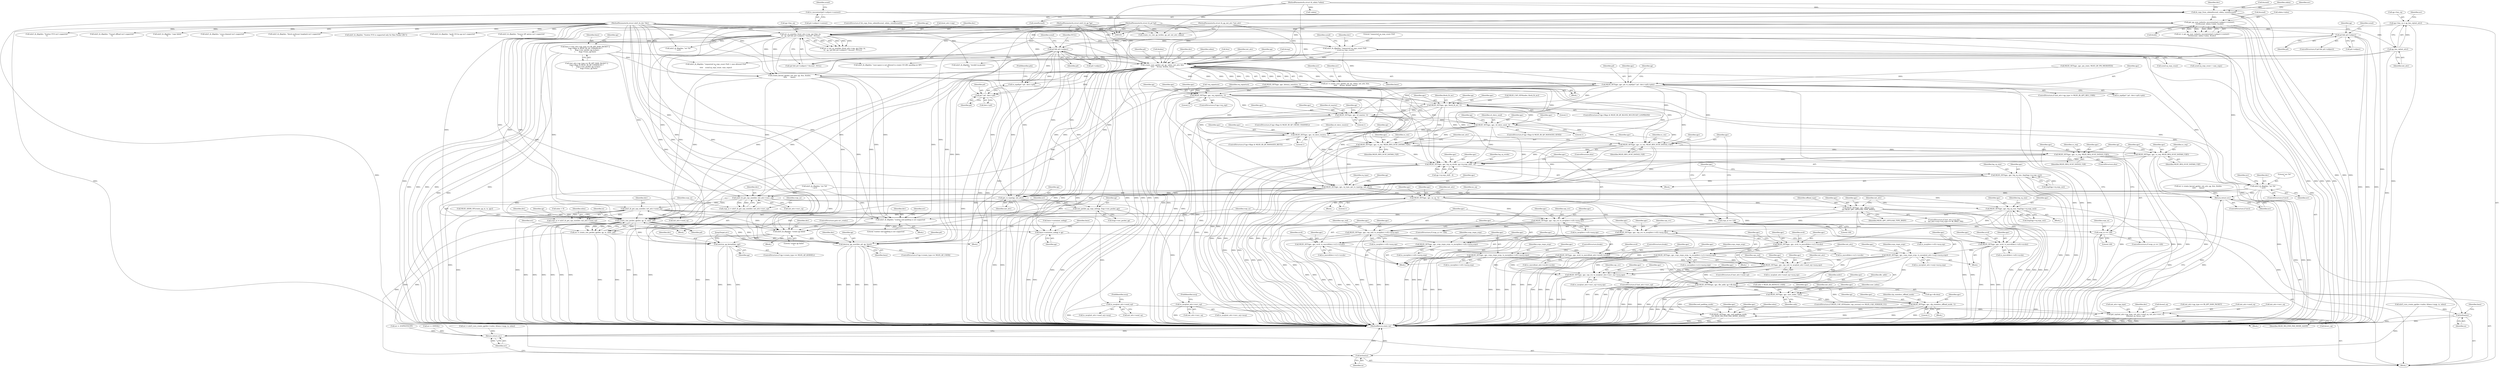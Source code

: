 digraph "0_linux_0625b4ba1a5d4703c7fb01c497bd6c156908af00@API" {
"1000687" [label="(Call,create_user_qp(dev, pd, qp, udata, init_attr, &in,\n\t\t\t\t\t     &resp, &inlen, base))"];
"1000622" [label="(Call,mlx5_ib_dbg(dev, \"requested sq_wqe_count (%d)\n\", ucmd.sq_wqe_count))"];
"1000578" [label="(Call,set_rq_size(dev, &init_attr->cap, qp->has_rq,\n\t\t\t  qp, (pd && pd->uobject) ? &ucmd : NULL))"];
"1000106" [label="(MethodParameterIn,struct mlx5_ib_dev *dev)"];
"1000570" [label="(Call,qp->has_rq = qp_has_rq(init_attr))"];
"1000574" [label="(Call,qp_has_rq(init_attr))"];
"1000108" [label="(MethodParameterIn,struct ib_qp_init_attr *init_attr)"];
"1000110" [label="(MethodParameterIn,struct mlx5_ib_qp *qp)"];
"1000417" [label="(Call,get_qp_user_index(to_mucontext(pd->uobject->context),\n\t\t\t\t\t&ucmd, udata->inlen, &uidx))"];
"1000418" [label="(Call,to_mucontext(pd->uobject->context))"];
"1000402" [label="(Call,ib_copy_from_udata(&ucmd, udata, sizeof(ucmd)))"];
"1000109" [label="(MethodParameterIn,struct ib_udata *udata)"];
"1000589" [label="(Call,pd && pd->uobject)"];
"1000395" [label="(Call,pd && pd->uobject)"];
"1000107" [label="(MethodParameterIn,struct ib_pd *pd)"];
"1000542" [label="(Call,base = (init_attr->qp_type == IB_QPT_RAW_PACKET ||\n\t\tqp->flags & MLX5_IB_QP_UNDERLAY) ?\n\t       &qp->raw_packet_qp.rq.base :\n\t       &qp->trans_qp.base)"];
"1000685" [label="(Call,err = create_user_qp(dev, pd, qp, udata, init_attr, &in,\n\t\t\t\t\t     &resp, &inlen, base))"];
"1000702" [label="(Call,mlx5_ib_dbg(dev, \"err %d\n\", err))"];
"1000727" [label="(Return,return err;)"];
"1000867" [label="(Call,mlx5_ib_get_cqe_size(dev, init_attr->recv_cq))"];
"1000865" [label="(Call,rcqe_sz = mlx5_ib_get_cqe_size(dev, init_attr->recv_cq))"];
"1000880" [label="(Call,rcqe_sz == 128)"];
"1000874" [label="(Call,mlx5_ib_get_cqe_size(dev, init_attr->send_cq))"];
"1000872" [label="(Call,scqe_sz = mlx5_ib_get_cqe_size(dev, init_attr->send_cq))"];
"1000902" [label="(Call,scqe_sz == 128)"];
"1001143" [label="(Call,to_mcq(init_attr->send_cq))"];
"1001336" [label="(Call,get_cqs(init_attr->qp_type, init_attr->send_cq, init_attr->recv_cq,\n\t\t&send_cq, &recv_cq))"];
"1001223" [label="(Call,mlx5_ib_dbg(dev, \"scatter end padding is not supported\n\"))"];
"1001295" [label="(Call,create_raw_packet_qp(dev, qp, in, inlen, pd))"];
"1001293" [label="(Call,err = create_raw_packet_qp(dev, qp, in, inlen, pd))"];
"1001426" [label="(Return,return err;)"];
"1001318" [label="(Call,mlx5_ib_dbg(dev, \"create qp failed\n\"))"];
"1001408" [label="(Call,destroy_qp_user(dev, pd, qp, base))"];
"1001420" [label="(Call,destroy_qp_kernel(dev, qp))"];
"1001322" [label="(Call,kvfree(in))"];
"1001324" [label="(Call,base->container_mibqp = qp)"];
"1001424" [label="(Call,kvfree(in))"];
"1001159" [label="(Call,to_mcq(init_attr->recv_cq))"];
"1000781" [label="(Call,MLX5_SET(qpc, qpc, pd, to_mpd(pd ? pd : devr->p0)->pdn))"];
"1000804" [label="(Call,MLX5_SET(qpc, qpc, wq_signature, 1))"];
"1000815" [label="(Call,MLX5_SET(qpc, qpc, block_lb_mc, 1))"];
"1000826" [label="(Call,MLX5_SET(qpc, qpc, cd_master, 1))"];
"1000837" [label="(Call,MLX5_SET(qpc, qpc, cd_slave_send, 1))"];
"1000848" [label="(Call,MLX5_SET(qpc, qpc, cd_slave_receive, 1))"];
"1000883" [label="(Call,MLX5_SET(qpc, qpc, cs_res, MLX5_RES_SCAT_DATA64_CQE))"];
"1000905" [label="(Call,MLX5_SET(qpc, qpc, cs_req, MLX5_REQ_SCAT_DATA64_CQE))"];
"1000923" [label="(Call,MLX5_SET(qpc, qpc, log_rq_stride, qp->rq.wqe_shift - 4))"];
"1000934" [label="(Call,MLX5_SET(qpc, qpc, log_rq_size, ilog2(qp->rq.wqe_cnt)))"];
"1000944" [label="(Call,MLX5_SET(qpc, qpc, rq_type, get_rx_type(qp, init_attr)))"];
"1000958" [label="(Call,MLX5_SET(qpc, qpc, log_sq_size, ilog2(qp->sq.wqe_cnt)))"];
"1000998" [label="(Call,MLX5_SET(qpc, qpc, cqn_rcv, to_mcq(devr->c0)->mcq.cqn))"];
"1001010" [label="(Call,MLX5_SET(qpc, qpc, cqn_snd, to_mcq(devr->c0)->mcq.cqn))"];
"1001022" [label="(Call,MLX5_SET(qpc, qpc, srqn_rmpn_xrqn, to_msrq(devr->s0)->msrq.srqn))"];
"1001034" [label="(Call,MLX5_SET(qpc, qpc, xrcd, to_mxrcd(init_attr->xrcd)->xrcdn))"];
"1001137" [label="(Call,MLX5_SET(qpc, qpc, cqn_snd, to_mcq(init_attr->send_cq)->mcq.cqn))"];
"1001153" [label="(Call,MLX5_SET(qpc, qpc, cqn_rcv, to_mcq(init_attr->recv_cq)->mcq.cqn))"];
"1001165" [label="(Call,MLX5_SET64(qpc, qpc, dbr_addr, qp->db.dma))"];
"1001180" [label="(Call,MLX5_SET(qpc, qpc, user_index, uidx))"];
"1001198" [label="(Call,MLX5_SET(qpc, qpc, ulp_stateless_offload_mode, 1))"];
"1001239" [label="(Call,MLX5_SET(qpc, qpc, end_padding_mode,\n\t\t\t\t MLX5_WQ_END_PAD_MODE_ALIGN))"];
"1001046" [label="(Call,MLX5_SET(qpc, qpc, cqn_rcv, to_mcq(devr->c0)->mcq.cqn))"];
"1001058" [label="(Call,MLX5_SET(qpc, qpc, xrcd, to_mxrcd(devr->x1)->xrcdn))"];
"1001068" [label="(Call,MLX5_SET(qpc, qpc, srqn_rmpn_xrqn, to_msrq(devr->s0)->msrq.srqn))"];
"1001087" [label="(Call,MLX5_SET(qpc, qpc, xrcd, to_mxrcd(devr->x0)->xrcdn))"];
"1001097" [label="(Call,MLX5_SET(qpc, qpc, srqn_rmpn_xrqn, to_msrq(init_attr->srq)->msrq.srqn))"];
"1001111" [label="(Call,MLX5_SET(qpc, qpc, xrcd, to_mxrcd(devr->x1)->xrcdn))"];
"1001121" [label="(Call,MLX5_SET(qpc, qpc, srqn_rmpn_xrqn, to_msrq(devr->s1)->msrq.srqn))"];
"1000970" [label="(Call,MLX5_SET(qpc, qpc, no_sq, 1))"];
"1000987" [label="(Call,MLX5_SET(qpc, qpc, offload_type,\n\t\t\t\t MLX5_QPC_OFFLOAD_TYPE_RNDV))"];
"1000911" [label="(Call,MLX5_SET(qpc, qpc, cs_req, MLX5_REQ_SCAT_DATA32_CQE))"];
"1000889" [label="(Call,MLX5_SET(qpc, qpc, cs_res, MLX5_RES_SCAT_DATA32_CQE))"];
"1000786" [label="(Call,to_mpd(pd ? pd : devr->p0))"];
"1000787" [label="(Call,pd ? pd : devr->p0)"];
"1000948" [label="(Call,get_rx_type(qp, init_attr))"];
"1001287" [label="(Call,raw_packet_qp_copy_info(qp, &qp->raw_packet_qp))"];
"1000994" [label="(Identifier,init_attr)"];
"1000107" [label="(MethodParameterIn,struct ib_pd *pd)"];
"1001059" [label="(Identifier,qpc)"];
"1001198" [label="(Call,MLX5_SET(qpc, qpc, ulp_stateless_offload_mode, 1))"];
"1000688" [label="(Identifier,dev)"];
"1000815" [label="(Call,MLX5_SET(qpc, qpc, block_lb_mc, 1))"];
"1000839" [label="(Identifier,qpc)"];
"1000703" [label="(Identifier,dev)"];
"1001112" [label="(Identifier,qpc)"];
"1000866" [label="(Identifier,rcqe_sz)"];
"1000954" [label="(Identifier,qp)"];
"1000135" [label="(Call,uidx = MLX5_IB_DEFAULT_UIDX)"];
"1001037" [label="(Identifier,xrcd)"];
"1000425" [label="(Identifier,ucmd)"];
"1000691" [label="(Identifier,udata)"];
"1001137" [label="(Call,MLX5_SET(qpc, qpc, cqn_snd, to_mcq(init_attr->send_cq)->mcq.cqn))"];
"1001086" [label="(Block,)"];
"1001428" [label="(MethodReturn,static int)"];
"1001165" [label="(Call,MLX5_SET64(qpc, qpc, dbr_addr, qp->db.dma))"];
"1000686" [label="(Identifier,err)"];
"1000938" [label="(Call,ilog2(qp->rq.wqe_cnt))"];
"1001328" [label="(Identifier,qp)"];
"1000704" [label="(Literal,\"err %d\n\")"];
"1000819" [label="(Literal,1)"];
"1001420" [label="(Call,destroy_qp_kernel(dev, qp))"];
"1000887" [label="(Identifier,MLX5_RES_SCAT_DATA64_CQE)"];
"1001014" [label="(Call,to_mcq(devr->c0)->mcq.cqn)"];
"1000584" [label="(Call,qp->has_rq)"];
"1001303" [label="(Call,err = mlx5_core_create_qp(dev->mdev, &base->mqp, in, inlen))"];
"1000891" [label="(Identifier,qpc)"];
"1000880" [label="(Call,rcqe_sz == 128)"];
"1001123" [label="(Identifier,qpc)"];
"1001089" [label="(Identifier,qpc)"];
"1001174" [label="(ControlStructure,if (MLX5_CAP_GEN(mdev, cqe_version) == MLX5_CQE_VERSION_V1))"];
"1001099" [label="(Identifier,qpc)"];
"1000885" [label="(Identifier,qpc)"];
"1001316" [label="(Identifier,err)"];
"1001038" [label="(Call,to_mxrcd(init_attr->xrcd)->xrcdn)"];
"1000808" [label="(Literal,1)"];
"1000890" [label="(Identifier,qpc)"];
"1000784" [label="(Identifier,pd)"];
"1001023" [label="(Identifier,qpc)"];
"1001034" [label="(Call,MLX5_SET(qpc, qpc, xrcd, to_mxrcd(init_attr->xrcd)->xrcdn))"];
"1000876" [label="(Call,init_attr->send_cq)"];
"1000595" [label="(Identifier,ucmd)"];
"1000842" [label="(ControlStructure,if (qp->flags & MLX5_IB_QP_MANAGED_RECV))"];
"1001409" [label="(Identifier,dev)"];
"1000950" [label="(Identifier,init_attr)"];
"1001068" [label="(Call,MLX5_SET(qpc, qpc, srqn_rmpn_xrqn, to_msrq(devr->s0)->msrq.srqn))"];
"1001222" [label="(Block,)"];
"1000782" [label="(Identifier,qpc)"];
"1001012" [label="(Identifier,qpc)"];
"1000971" [label="(Identifier,qpc)"];
"1001200" [label="(Identifier,qpc)"];
"1001035" [label="(Identifier,qpc)"];
"1000869" [label="(Call,init_attr->recv_cq)"];
"1001050" [label="(Call,to_mcq(devr->c0)->mcq.cqn)"];
"1001243" [label="(Identifier,MLX5_WQ_END_PAD_MODE_ALIGN)"];
"1000960" [label="(Identifier,qpc)"];
"1000725" [label="(ControlStructure,if (err))"];
"1001305" [label="(Call,mlx5_core_create_qp(dev->mdev, &base->mqp, in, inlen))"];
"1000576" [label="(Call,err = set_rq_size(dev, &init_attr->cap, qp->has_rq,\n\t\t\t  qp, (pd && pd->uobject) ? &ucmd : NULL))"];
"1001322" [label="(Call,kvfree(in))"];
"1000886" [label="(Identifier,cs_res)"];
"1000868" [label="(Identifier,dev)"];
"1001025" [label="(Identifier,srqn_rmpn_xrqn)"];
"1001169" [label="(Call,qp->db.dma)"];
"1000701" [label="(Identifier,err)"];
"1001317" [label="(Block,)"];
"1001296" [label="(Identifier,dev)"];
"1001253" [label="(Identifier,inlen)"];
"1000946" [label="(Identifier,qpc)"];
"1000693" [label="(Call,&in)"];
"1000570" [label="(Call,qp->has_rq = qp_has_rq(init_attr))"];
"1000812" [label="(Identifier,qp)"];
"1001288" [label="(Identifier,qp)"];
"1000806" [label="(Identifier,qpc)"];
"1000914" [label="(Identifier,cs_req)"];
"1000402" [label="(Call,ib_copy_from_udata(&ucmd, udata, sizeof(ucmd)))"];
"1000897" [label="(Identifier,init_attr)"];
"1001143" [label="(Call,to_mcq(init_attr->send_cq))"];
"1000935" [label="(Identifier,qpc)"];
"1001090" [label="(Identifier,xrcd)"];
"1000805" [label="(Identifier,qpc)"];
"1001133" [label="(ControlStructure,if (init_attr->send_cq))"];
"1000944" [label="(Call,MLX5_SET(qpc, qpc, rq_type, get_rx_type(qp, init_attr)))"];
"1001205" [label="(Identifier,qp)"];
"1000816" [label="(Identifier,qpc)"];
"1001024" [label="(Identifier,qpc)"];
"1001044" [label="(ControlStructure,break;)"];
"1000948" [label="(Call,get_rx_type(qp, init_attr))"];
"1000827" [label="(Identifier,qpc)"];
"1000975" [label="(ControlStructure,if (init_attr->srq &&\n\t\t    init_attr->srq->srq_type == IB_SRQT_TM))"];
"1000700" [label="(ControlStructure,if (err))"];
"1000590" [label="(Identifier,pd)"];
"1001425" [label="(Identifier,in)"];
"1001421" [label="(Identifier,dev)"];
"1001141" [label="(Call,to_mcq(init_attr->send_cq)->mcq.cqn)"];
"1000109" [label="(MethodParameterIn,struct ib_udata *udata)"];
"1001340" [label="(Call,init_attr->send_cq)"];
"1001238" [label="(Block,)"];
"1000338" [label="(Call,mlx5_ib_dbg(dev, \"Scatter FCS isn't supported\n\"))"];
"1000571" [label="(Call,qp->has_rq)"];
"1000182" [label="(Call,!udata)"];
"1000692" [label="(Identifier,init_attr)"];
"1001320" [label="(Literal,\"create qp failed\n\")"];
"1000662" [label="(Call,mlx5_ib_dbg(dev, \"requested sq_wqe_count (%d) > max allowed (%d)\n\",\n\t\t\t\t\t    ucmd.sq_wqe_count, max_wqes))"];
"1001072" [label="(Call,to_msrq(devr->s0)->msrq.srqn)"];
"1001297" [label="(Identifier,qp)"];
"1001294" [label="(Identifier,err)"];
"1000206" [label="(Call,MLX5_CAP_GEN(mdev, block_lb_mc))"];
"1001182" [label="(Identifier,qpc)"];
"1000775" [label="(ControlStructure,if (init_attr->qp_type != MLX5_IB_QPT_REG_UMR))"];
"1000396" [label="(Identifier,pd)"];
"1000789" [label="(Identifier,pd)"];
"1000596" [label="(Identifier,NULL)"];
"1000903" [label="(Identifier,scqe_sz)"];
"1001110" [label="(Block,)"];
"1000841" [label="(Literal,1)"];
"1000800" [label="(ControlStructure,if (qp->wq_sig))"];
"1000907" [label="(Identifier,qpc)"];
"1001157" [label="(Call,to_mcq(init_attr->recv_cq)->mcq.cqn)"];
"1000987" [label="(Call,MLX5_SET(qpc, qpc, offload_type,\n\t\t\t\t MLX5_QPC_OFFLOAD_TYPE_RNDV))"];
"1001047" [label="(Identifier,qpc)"];
"1000820" [label="(ControlStructure,if (qp->flags & MLX5_IB_QP_CROSS_CHANNEL))"];
"1000867" [label="(Call,mlx5_ib_get_cqe_size(dev, init_attr->recv_cq))"];
"1000879" [label="(ControlStructure,if (rcqe_sz == 128))"];
"1001088" [label="(Identifier,qpc)"];
"1000934" [label="(Call,MLX5_SET(qpc, qpc, log_rq_size, ilog2(qp->rq.wqe_cnt)))"];
"1001071" [label="(Identifier,srqn_rmpn_xrqn)"];
"1000925" [label="(Identifier,qpc)"];
"1000394" [label="(ControlStructure,if (pd && pd->uobject))"];
"1000873" [label="(Identifier,scqe_sz)"];
"1001202" [label="(Literal,1)"];
"1001048" [label="(Identifier,qpc)"];
"1000622" [label="(Call,mlx5_ib_dbg(dev, \"requested sq_wqe_count (%d)\n\", ucmd.sq_wqe_count))"];
"1000978" [label="(Identifier,init_attr)"];
"1001142" [label="(Call,to_mcq(init_attr->send_cq)->mcq)"];
"1000397" [label="(Call,pd->uobject)"];
"1000417" [label="(Call,get_qp_user_index(to_mucontext(pd->uobject->context),\n\t\t\t\t\t&ucmd, udata->inlen, &uidx))"];
"1000945" [label="(Identifier,qpc)"];
"1000892" [label="(Identifier,cs_res)"];
"1001113" [label="(Identifier,qpc)"];
"1000829" [label="(Identifier,cd_master)"];
"1001226" [label="(Call,err = -EOPNOTSUPP)"];
"1000937" [label="(Identifier,log_rq_size)"];
"1001325" [label="(Call,base->container_mibqp)"];
"1001348" [label="(Call,&recv_cq)"];
"1000475" [label="(Call,mlx5_ib_dbg(dev, \"Tunnel offload isn't supported\n\"))"];
"1001058" [label="(Call,MLX5_SET(qpc, qpc, xrcd, to_mxrcd(devr->x1)->xrcdn))"];
"1001336" [label="(Call,get_cqs(init_attr->qp_type, init_attr->send_cq, init_attr->recv_cq,\n\t\t&send_cq, &recv_cq))"];
"1001412" [label="(Identifier,base)"];
"1001426" [label="(Return,return err;)"];
"1001097" [label="(Call,MLX5_SET(qpc, qpc, srqn_rmpn_xrqn, to_msrq(init_attr->srq)->msrq.srqn))"];
"1000802" [label="(Identifier,qp)"];
"1000625" [label="(Call,ucmd.sq_wqe_count)"];
"1001319" [label="(Identifier,dev)"];
"1001177" [label="(Identifier,mdev)"];
"1000401" [label="(ControlStructure,if (ib_copy_from_udata(&ucmd, udata, sizeof(ucmd))))"];
"1001326" [label="(Identifier,base)"];
"1000958" [label="(Call,MLX5_SET(qpc, qpc, log_sq_size, ilog2(qp->sq.wqe_cnt)))"];
"1000405" [label="(Identifier,udata)"];
"1000537" [label="(Identifier,qp)"];
"1000856" [label="(Identifier,qp)"];
"1000988" [label="(Identifier,qpc)"];
"1000788" [label="(Identifier,pd)"];
"1000415" [label="(Call,err = get_qp_user_index(to_mucontext(pd->uobject->context),\n\t\t\t\t\t&ucmd, udata->inlen, &uidx))"];
"1001159" [label="(Call,to_mcq(init_attr->recv_cq))"];
"1000540" [label="(Call,!wq_signature)"];
"1000862" [label="(Block,)"];
"1001273" [label="(Block,)"];
"1000108" [label="(MethodParameterIn,struct ib_qp_init_attr *init_attr)"];
"1001167" [label="(Identifier,qpc)"];
"1000845" [label="(Identifier,qp)"];
"1001242" [label="(Identifier,end_padding_mode)"];
"1000574" [label="(Call,qp_has_rq(init_attr))"];
"1000790" [label="(Call,devr->p0)"];
"1001424" [label="(Call,kvfree(in))"];
"1001061" [label="(Identifier,xrcd)"];
"1000882" [label="(Literal,128)"];
"1001000" [label="(Identifier,qpc)"];
"1001149" [label="(ControlStructure,if (init_attr->recv_cq))"];
"1001111" [label="(Call,MLX5_SET(qpc, qpc, xrcd, to_mxrcd(devr->x1)->xrcdn))"];
"1001295" [label="(Call,create_raw_packet_qp(dev, qp, in, inlen, pd))"];
"1001324" [label="(Call,base->container_mibqp = qp)"];
"1000687" [label="(Call,create_user_qp(dev, pd, qp, udata, init_attr, &in,\n\t\t\t\t\t     &resp, &inlen, base))"];
"1000587" [label="(Identifier,qp)"];
"1000543" [label="(Identifier,base)"];
"1000962" [label="(Call,ilog2(qp->sq.wqe_cnt))"];
"1000705" [label="(Identifier,err)"];
"1000881" [label="(Identifier,rcqe_sz)"];
"1000544" [label="(Call,(init_attr->qp_type == IB_QPT_RAW_PACKET ||\n\t\tqp->flags & MLX5_IB_QP_UNDERLAY) ?\n\t       &qp->raw_packet_qp.rq.base :\n\t       &qp->trans_qp.base)"];
"1000679" [label="(Call,mlx5_ib_dbg(dev, \"user-space is not allowed to create UD QPs spoofing as QP1\n\"))"];
"1000961" [label="(Identifier,log_sq_size)"];
"1001140" [label="(Identifier,cqn_snd)"];
"1000699" [label="(Identifier,base)"];
"1000189" [label="(Call,create_rss_raw_qp_tir(dev, qp, pd, init_attr, udata))"];
"1000915" [label="(Identifier,MLX5_REQ_SCAT_DATA32_CQE)"];
"1001100" [label="(Identifier,srqn_rmpn_xrqn)"];
"1000429" [label="(Call,&uidx)"];
"1001026" [label="(Call,to_msrq(devr->s0)->msrq.srqn)"];
"1000404" [label="(Identifier,ucmd)"];
"1000761" [label="(Call,MLX5_ADDR_OF(create_qp_in, in, qpc))"];
"1000850" [label="(Identifier,qpc)"];
"1000969" [label="(Block,)"];
"1000542" [label="(Call,base = (init_attr->qp_type == IB_QPT_RAW_PACKET ||\n\t\tqp->flags & MLX5_IB_QP_UNDERLAY) ?\n\t       &qp->raw_packet_qp.rq.base :\n\t       &qp->trans_qp.base)"];
"1000902" [label="(Call,scqe_sz == 128)"];
"1001010" [label="(Call,MLX5_SET(qpc, qpc, cqn_snd, to_mcq(devr->c0)->mcq.cqn))"];
"1000419" [label="(Call,pd->uobject->context)"];
"1000416" [label="(Identifier,err)"];
"1001199" [label="(Identifier,qpc)"];
"1001223" [label="(Call,mlx5_ib_dbg(dev, \"scatter end padding is not supported\n\"))"];
"1000840" [label="(Identifier,cd_slave_send)"];
"1000913" [label="(Identifier,qpc)"];
"1000395" [label="(Call,pd && pd->uobject)"];
"1001184" [label="(Identifier,uidx)"];
"1000588" [label="(Call,(pd && pd->uobject) ? &ucmd : NULL)"];
"1000893" [label="(Identifier,MLX5_RES_SCAT_DATA32_CQE)"];
"1000957" [label="(Block,)"];
"1000883" [label="(Call,MLX5_SET(qpc, qpc, cs_res, MLX5_RES_SCAT_DATA64_CQE))"];
"1000577" [label="(Identifier,err)"];
"1001022" [label="(Call,MLX5_SET(qpc, qpc, srqn_rmpn_xrqn, to_msrq(devr->s0)->msrq.srqn))"];
"1001098" [label="(Identifier,qpc)"];
"1000831" [label="(ControlStructure,if (qp->flags & MLX5_IB_QP_MANAGED_SEND))"];
"1000996" [label="(Block,)"];
"1001144" [label="(Call,init_attr->send_cq)"];
"1000852" [label="(Literal,1)"];
"1000409" [label="(Call,mlx5_ib_dbg(dev, \"copy failed\n\"))"];
"1001070" [label="(Identifier,qpc)"];
"1001224" [label="(Identifier,dev)"];
"1000591" [label="(Call,pd->uobject)"];
"1000424" [label="(Call,&ucmd)"];
"1001423" [label="(JumpTarget,err:)"];
"1000770" [label="(Call,MLX5_SET(qpc, qpc, pm_state, MLX5_QP_PM_MIGRATED))"];
"1001062" [label="(Call,to_mxrcd(devr->x1)->xrcdn)"];
"1000690" [label="(Identifier,qp)"];
"1000418" [label="(Call,to_mucontext(pd->uobject->context))"];
"1000727" [label="(Return,return err;)"];
"1001197" [label="(Block,)"];
"1000783" [label="(Identifier,qpc)"];
"1001125" [label="(Call,to_msrq(devr->s1)->msrq.srqn)"];
"1001087" [label="(Call,MLX5_SET(qpc, qpc, xrcd, to_mxrcd(devr->x0)->xrcdn))"];
"1000240" [label="(Call,mlx5_ib_dbg(dev, \"cross-channel isn't supported\n\"))"];
"1000998" [label="(Call,MLX5_SET(qpc, qpc, cqn_rcv, to_mcq(devr->c0)->mcq.cqn))"];
"1000695" [label="(Call,&resp)"];
"1001343" [label="(Call,init_attr->recv_cq)"];
"1000905" [label="(Call,MLX5_SET(qpc, qpc, cs_req, MLX5_REQ_SCAT_DATA64_CQE))"];
"1000922" [label="(Block,)"];
"1000927" [label="(Call,qp->rq.wqe_shift - 4)"];
"1001114" [label="(Identifier,xrcd)"];
"1000834" [label="(Identifier,qp)"];
"1000406" [label="(Call,sizeof(ucmd))"];
"1001256" [label="(Call,err = -EINVAL)"];
"1000874" [label="(Call,mlx5_ib_get_cqe_size(dev, init_attr->send_cq))"];
"1000828" [label="(Identifier,qpc)"];
"1000110" [label="(MethodParameterIn,struct mlx5_ib_qp *qp)"];
"1000106" [label="(MethodParameterIn,struct mlx5_ib_dev *dev)"];
"1001323" [label="(Identifier,in)"];
"1001101" [label="(Call,to_msrq(init_attr->srq)->msrq.srqn)"];
"1000787" [label="(Call,pd ? pd : devr->p0)"];
"1000578" [label="(Call,set_rq_size(dev, &init_attr->cap, qp->has_rq,\n\t\t\t  qp, (pd && pd->uobject) ? &ucmd : NULL))"];
"1001337" [label="(Call,init_attr->qp_type)"];
"1000793" [label="(FieldIdentifier,pdn)"];
"1000795" [label="(Call,MLX5_SET(qpc, qpc, latency_sensitive, 1))"];
"1000888" [label="(ControlStructure,else)"];
"1000210" [label="(Call,mlx5_ib_dbg(dev, \"block multicast loopback isn't supported\n\"))"];
"1000973" [label="(Identifier,no_sq)"];
"1000904" [label="(Literal,128)"];
"1001289" [label="(Call,&qp->raw_packet_qp)"];
"1001300" [label="(Identifier,pd)"];
"1000936" [label="(Identifier,qpc)"];
"1000817" [label="(Identifier,qpc)"];
"1000317" [label="(Call,mlx5_ib_dbg(dev, \"Scatter FCS is supported only for Raw Packet QPs\"))"];
"1000924" [label="(Identifier,qpc)"];
"1000972" [label="(Identifier,qpc)"];
"1001160" [label="(Call,init_attr->recv_cq)"];
"1000785" [label="(Call,to_mpd(pd ? pd : devr->p0)->pdn)"];
"1000826" [label="(Call,MLX5_SET(qpc, qpc, cd_master, 1))"];
"1001138" [label="(Identifier,qpc)"];
"1001411" [label="(Identifier,qp)"];
"1001139" [label="(Identifier,qpc)"];
"1000970" [label="(Call,MLX5_SET(qpc, qpc, no_sq, 1))"];
"1000991" [label="(Identifier,MLX5_QPC_OFFLOAD_TYPE_RNDV)"];
"1000111" [label="(Block,)"];
"1000781" [label="(Call,MLX5_SET(qpc, qpc, pd, to_mpd(pd ? pd : devr->p0)->pdn))"];
"1001124" [label="(Identifier,srqn_rmpn_xrqn)"];
"1000849" [label="(Identifier,qpc)"];
"1001180" [label="(Call,MLX5_SET(qpc, qpc, user_index, uidx))"];
"1000807" [label="(Identifier,wq_signature)"];
"1000708" [label="(Call,err = create_kernel_qp(dev, init_attr, qp, &in, &inlen,\n\t\t\t\t\t       base))"];
"1000632" [label="(Identifier,ucmd)"];
"1001332" [label="(Identifier,base)"];
"1001189" [label="(Identifier,init_attr)"];
"1001091" [label="(Call,to_mxrcd(devr->x0)->xrcdn)"];
"1001225" [label="(Literal,\"scatter end padding is not supported\n\")"];
"1001181" [label="(Identifier,qpc)"];
"1000689" [label="(Identifier,pd)"];
"1001011" [label="(Identifier,qpc)"];
"1000297" [label="(Call,mlx5_ib_dbg(dev, \"ipoib UD lso qp isn't supported\n\"))"];
"1001252" [label="(Call,inlen < 0)"];
"1001156" [label="(Identifier,cqn_rcv)"];
"1001115" [label="(Call,to_mxrcd(devr->x1)->xrcdn)"];
"1000613" [label="(Block,)"];
"1000926" [label="(Identifier,log_rq_stride)"];
"1001122" [label="(Identifier,qpc)"];
"1000728" [label="(Identifier,err)"];
"1000990" [label="(Identifier,offload_type)"];
"1000912" [label="(Identifier,qpc)"];
"1000959" [label="(Identifier,qpc)"];
"1001410" [label="(Identifier,pd)"];
"1000515" [label="(Call,mlx5_ib_dbg(dev, \"Source QP option isn't supported\n\"))"];
"1001155" [label="(Identifier,qpc)"];
"1000906" [label="(Identifier,qpc)"];
"1001408" [label="(Call,destroy_qp_user(dev, pd, qp, base))"];
"1000830" [label="(Literal,1)"];
"1000947" [label="(Identifier,rq_type)"];
"1000901" [label="(ControlStructure,if (scqe_sz == 128))"];
"1001151" [label="(Identifier,init_attr)"];
"1001154" [label="(Identifier,qpc)"];
"1000623" [label="(Identifier,dev)"];
"1000572" [label="(Identifier,qp)"];
"1001001" [label="(Identifier,cqn_rcv)"];
"1001239" [label="(Call,MLX5_SET(qpc, qpc, end_padding_mode,\n\t\t\t\t MLX5_WQ_END_PAD_MODE_ALIGN))"];
"1001002" [label="(Call,to_mcq(devr->c0)->mcq.cqn)"];
"1000989" [label="(Identifier,qpc)"];
"1000872" [label="(Call,scqe_sz = mlx5_ib_get_cqe_size(dev, init_attr->send_cq))"];
"1001299" [label="(Identifier,inlen)"];
"1000809" [label="(ControlStructure,if (qp->flags & MLX5_IB_QP_BLOCK_MULTICAST_LOOPBACK))"];
"1001201" [label="(Identifier,ulp_stateless_offload_mode)"];
"1000726" [label="(Identifier,err)"];
"1001036" [label="(Identifier,qpc)"];
"1000580" [label="(Call,&init_attr->cap)"];
"1001402" [label="(ControlStructure,if (qp->create_type == MLX5_QP_USER))"];
"1001321" [label="(ControlStructure,goto err_create;)"];
"1000575" [label="(Identifier,init_attr)"];
"1000685" [label="(Call,err = create_user_qp(dev, pd, qp, udata, init_attr, &in,\n\t\t\t\t\t     &resp, &inlen, base))"];
"1001153" [label="(Call,MLX5_SET(qpc, qpc, cqn_rcv, to_mcq(init_attr->recv_cq)->mcq.cqn))"];
"1000875" [label="(Identifier,dev)"];
"1000410" [label="(Identifier,dev)"];
"1000884" [label="(Identifier,qpc)"];
"1001298" [label="(Identifier,in)"];
"1000919" [label="(Identifier,qp)"];
"1001049" [label="(Identifier,cqn_rcv)"];
"1000848" [label="(Call,MLX5_SET(qpc, qpc, cd_slave_receive, 1))"];
"1001168" [label="(Identifier,dbr_addr)"];
"1001422" [label="(Identifier,qp)"];
"1001080" [label="(ControlStructure,break;)"];
"1001227" [label="(Identifier,err)"];
"1001163" [label="(FieldIdentifier,mcq)"];
"1000949" [label="(Identifier,qp)"];
"1001353" [label="(Identifier,dev)"];
"1001166" [label="(Identifier,qpc)"];
"1001060" [label="(Identifier,qpc)"];
"1001158" [label="(Call,to_mcq(init_attr->recv_cq)->mcq)"];
"1000579" [label="(Identifier,dev)"];
"1001414" [label="(ControlStructure,if (qp->create_type == MLX5_QP_KERNEL))"];
"1000804" [label="(Call,MLX5_SET(qpc, qpc, wq_signature, 1))"];
"1000710" [label="(Call,create_kernel_qp(dev, init_attr, qp, &in, &inlen,\n\t\t\t\t\t       base))"];
"1000702" [label="(Call,mlx5_ib_dbg(dev, \"err %d\n\", err))"];
"1001046" [label="(Call,MLX5_SET(qpc, qpc, cqn_rcv, to_mcq(devr->c0)->mcq.cqn))"];
"1001183" [label="(Identifier,user_index)"];
"1001069" [label="(Identifier,qpc)"];
"1000838" [label="(Identifier,qpc)"];
"1000697" [label="(Call,&inlen)"];
"1000818" [label="(Identifier,block_lb_mc)"];
"1000923" [label="(Call,MLX5_SET(qpc, qpc, log_rq_stride, qp->rq.wqe_shift - 4))"];
"1001135" [label="(Identifier,init_attr)"];
"1000649" [label="(Call,mlx5_ib_dbg(dev, \"invalid rq params\n\"))"];
"1000600" [label="(Call,mlx5_ib_dbg(dev, \"err %d\n\", err))"];
"1001147" [label="(FieldIdentifier,mcq)"];
"1001293" [label="(Call,err = create_raw_packet_qp(dev, qp, in, inlen, pd))"];
"1000656" [label="(Call,ucmd.sq_wqe_count > max_wqes)"];
"1000589" [label="(Call,pd && pd->uobject)"];
"1000999" [label="(Identifier,qpc)"];
"1000403" [label="(Call,&ucmd)"];
"1001346" [label="(Call,&send_cq)"];
"1000889" [label="(Call,MLX5_SET(qpc, qpc, cs_res, MLX5_RES_SCAT_DATA32_CQE))"];
"1001241" [label="(Identifier,qpc)"];
"1000837" [label="(Call,MLX5_SET(qpc, qpc, cd_slave_send, 1))"];
"1001263" [label="(Call,init_attr->qp_type == IB_QPT_RAW_PACKET)"];
"1000865" [label="(Call,rcqe_sz = mlx5_ib_get_cqe_size(dev, init_attr->recv_cq))"];
"1000851" [label="(Identifier,cd_slave_receive)"];
"1000910" [label="(ControlStructure,else)"];
"1000786" [label="(Call,to_mpd(pd ? pd : devr->p0))"];
"1000974" [label="(Literal,1)"];
"1001287" [label="(Call,raw_packet_qp_copy_info(qp, &qp->raw_packet_qp))"];
"1001427" [label="(Identifier,err)"];
"1000624" [label="(Literal,\"requested sq_wqe_count (%d)\n\")"];
"1001121" [label="(Call,MLX5_SET(qpc, qpc, srqn_rmpn_xrqn, to_msrq(devr->s1)->msrq.srqn))"];
"1000823" [label="(Identifier,qp)"];
"1000908" [label="(Identifier,cs_req)"];
"1000426" [label="(Call,udata->inlen)"];
"1000911" [label="(Call,MLX5_SET(qpc, qpc, cs_req, MLX5_REQ_SCAT_DATA32_CQE))"];
"1001318" [label="(Call,mlx5_ib_dbg(dev, \"create qp failed\n\"))"];
"1000721" [label="(Call,mlx5_ib_dbg(dev, \"err %d\n\", err))"];
"1001013" [label="(Identifier,cqn_snd)"];
"1000909" [label="(Identifier,MLX5_REQ_SCAT_DATA64_CQE)"];
"1001240" [label="(Identifier,qpc)"];
"1000687" -> "1000685"  [label="AST: "];
"1000687" -> "1000699"  [label="CFG: "];
"1000688" -> "1000687"  [label="AST: "];
"1000689" -> "1000687"  [label="AST: "];
"1000690" -> "1000687"  [label="AST: "];
"1000691" -> "1000687"  [label="AST: "];
"1000692" -> "1000687"  [label="AST: "];
"1000693" -> "1000687"  [label="AST: "];
"1000695" -> "1000687"  [label="AST: "];
"1000697" -> "1000687"  [label="AST: "];
"1000699" -> "1000687"  [label="AST: "];
"1000685" -> "1000687"  [label="CFG: "];
"1000687" -> "1001428"  [label="DDG: "];
"1000687" -> "1001428"  [label="DDG: "];
"1000687" -> "1001428"  [label="DDG: "];
"1000687" -> "1001428"  [label="DDG: "];
"1000687" -> "1001428"  [label="DDG: "];
"1000687" -> "1001428"  [label="DDG: "];
"1000687" -> "1001428"  [label="DDG: "];
"1000687" -> "1001428"  [label="DDG: "];
"1000687" -> "1001428"  [label="DDG: "];
"1000687" -> "1000685"  [label="DDG: "];
"1000687" -> "1000685"  [label="DDG: "];
"1000687" -> "1000685"  [label="DDG: "];
"1000687" -> "1000685"  [label="DDG: "];
"1000687" -> "1000685"  [label="DDG: "];
"1000687" -> "1000685"  [label="DDG: "];
"1000687" -> "1000685"  [label="DDG: "];
"1000687" -> "1000685"  [label="DDG: "];
"1000687" -> "1000685"  [label="DDG: "];
"1000622" -> "1000687"  [label="DDG: "];
"1000106" -> "1000687"  [label="DDG: "];
"1000589" -> "1000687"  [label="DDG: "];
"1000107" -> "1000687"  [label="DDG: "];
"1000578" -> "1000687"  [label="DDG: "];
"1000110" -> "1000687"  [label="DDG: "];
"1000402" -> "1000687"  [label="DDG: "];
"1000109" -> "1000687"  [label="DDG: "];
"1000574" -> "1000687"  [label="DDG: "];
"1000108" -> "1000687"  [label="DDG: "];
"1000542" -> "1000687"  [label="DDG: "];
"1000687" -> "1000702"  [label="DDG: "];
"1000687" -> "1000781"  [label="DDG: "];
"1000687" -> "1000786"  [label="DDG: "];
"1000687" -> "1000787"  [label="DDG: "];
"1000687" -> "1000867"  [label="DDG: "];
"1000687" -> "1000948"  [label="DDG: "];
"1000687" -> "1000948"  [label="DDG: "];
"1000687" -> "1001223"  [label="DDG: "];
"1000687" -> "1001295"  [label="DDG: "];
"1000687" -> "1001295"  [label="DDG: "];
"1000687" -> "1001318"  [label="DDG: "];
"1000687" -> "1001408"  [label="DDG: "];
"1000687" -> "1001408"  [label="DDG: "];
"1000622" -> "1000613"  [label="AST: "];
"1000622" -> "1000625"  [label="CFG: "];
"1000623" -> "1000622"  [label="AST: "];
"1000624" -> "1000622"  [label="AST: "];
"1000625" -> "1000622"  [label="AST: "];
"1000632" -> "1000622"  [label="CFG: "];
"1000622" -> "1001428"  [label="DDG: "];
"1000622" -> "1001428"  [label="DDG: "];
"1000578" -> "1000622"  [label="DDG: "];
"1000106" -> "1000622"  [label="DDG: "];
"1000622" -> "1000649"  [label="DDG: "];
"1000622" -> "1000656"  [label="DDG: "];
"1000622" -> "1000662"  [label="DDG: "];
"1000622" -> "1000679"  [label="DDG: "];
"1000578" -> "1000576"  [label="AST: "];
"1000578" -> "1000588"  [label="CFG: "];
"1000579" -> "1000578"  [label="AST: "];
"1000580" -> "1000578"  [label="AST: "];
"1000584" -> "1000578"  [label="AST: "];
"1000587" -> "1000578"  [label="AST: "];
"1000588" -> "1000578"  [label="AST: "];
"1000576" -> "1000578"  [label="CFG: "];
"1000578" -> "1001428"  [label="DDG: "];
"1000578" -> "1001428"  [label="DDG: "];
"1000578" -> "1001428"  [label="DDG: "];
"1000578" -> "1001428"  [label="DDG: "];
"1000578" -> "1001428"  [label="DDG: "];
"1000578" -> "1000576"  [label="DDG: "];
"1000578" -> "1000576"  [label="DDG: "];
"1000578" -> "1000576"  [label="DDG: "];
"1000578" -> "1000576"  [label="DDG: "];
"1000578" -> "1000576"  [label="DDG: "];
"1000106" -> "1000578"  [label="DDG: "];
"1000570" -> "1000578"  [label="DDG: "];
"1000110" -> "1000578"  [label="DDG: "];
"1000417" -> "1000578"  [label="DDG: "];
"1000578" -> "1000600"  [label="DDG: "];
"1000578" -> "1000710"  [label="DDG: "];
"1000578" -> "1000710"  [label="DDG: "];
"1000578" -> "1000867"  [label="DDG: "];
"1000578" -> "1000948"  [label="DDG: "];
"1000578" -> "1001223"  [label="DDG: "];
"1000578" -> "1001295"  [label="DDG: "];
"1000578" -> "1001318"  [label="DDG: "];
"1000106" -> "1000105"  [label="AST: "];
"1000106" -> "1001428"  [label="DDG: "];
"1000106" -> "1000189"  [label="DDG: "];
"1000106" -> "1000210"  [label="DDG: "];
"1000106" -> "1000240"  [label="DDG: "];
"1000106" -> "1000297"  [label="DDG: "];
"1000106" -> "1000317"  [label="DDG: "];
"1000106" -> "1000338"  [label="DDG: "];
"1000106" -> "1000409"  [label="DDG: "];
"1000106" -> "1000475"  [label="DDG: "];
"1000106" -> "1000515"  [label="DDG: "];
"1000106" -> "1000600"  [label="DDG: "];
"1000106" -> "1000649"  [label="DDG: "];
"1000106" -> "1000662"  [label="DDG: "];
"1000106" -> "1000679"  [label="DDG: "];
"1000106" -> "1000702"  [label="DDG: "];
"1000106" -> "1000710"  [label="DDG: "];
"1000106" -> "1000721"  [label="DDG: "];
"1000106" -> "1000867"  [label="DDG: "];
"1000106" -> "1000874"  [label="DDG: "];
"1000106" -> "1001223"  [label="DDG: "];
"1000106" -> "1001295"  [label="DDG: "];
"1000106" -> "1001318"  [label="DDG: "];
"1000106" -> "1001408"  [label="DDG: "];
"1000106" -> "1001420"  [label="DDG: "];
"1000570" -> "1000111"  [label="AST: "];
"1000570" -> "1000574"  [label="CFG: "];
"1000571" -> "1000570"  [label="AST: "];
"1000574" -> "1000570"  [label="AST: "];
"1000577" -> "1000570"  [label="CFG: "];
"1000570" -> "1001428"  [label="DDG: "];
"1000574" -> "1000570"  [label="DDG: "];
"1000574" -> "1000575"  [label="CFG: "];
"1000575" -> "1000574"  [label="AST: "];
"1000574" -> "1001428"  [label="DDG: "];
"1000108" -> "1000574"  [label="DDG: "];
"1000574" -> "1000710"  [label="DDG: "];
"1000574" -> "1000948"  [label="DDG: "];
"1000108" -> "1000105"  [label="AST: "];
"1000108" -> "1001428"  [label="DDG: "];
"1000108" -> "1000189"  [label="DDG: "];
"1000108" -> "1000710"  [label="DDG: "];
"1000108" -> "1000948"  [label="DDG: "];
"1000110" -> "1000105"  [label="AST: "];
"1000110" -> "1001428"  [label="DDG: "];
"1000110" -> "1000189"  [label="DDG: "];
"1000110" -> "1000710"  [label="DDG: "];
"1000110" -> "1000948"  [label="DDG: "];
"1000110" -> "1001287"  [label="DDG: "];
"1000110" -> "1001295"  [label="DDG: "];
"1000110" -> "1001324"  [label="DDG: "];
"1000110" -> "1001408"  [label="DDG: "];
"1000110" -> "1001420"  [label="DDG: "];
"1000417" -> "1000415"  [label="AST: "];
"1000417" -> "1000429"  [label="CFG: "];
"1000418" -> "1000417"  [label="AST: "];
"1000424" -> "1000417"  [label="AST: "];
"1000426" -> "1000417"  [label="AST: "];
"1000429" -> "1000417"  [label="AST: "];
"1000415" -> "1000417"  [label="CFG: "];
"1000417" -> "1001428"  [label="DDG: "];
"1000417" -> "1001428"  [label="DDG: "];
"1000417" -> "1001428"  [label="DDG: "];
"1000417" -> "1001428"  [label="DDG: "];
"1000417" -> "1000415"  [label="DDG: "];
"1000417" -> "1000415"  [label="DDG: "];
"1000417" -> "1000415"  [label="DDG: "];
"1000417" -> "1000415"  [label="DDG: "];
"1000418" -> "1000417"  [label="DDG: "];
"1000402" -> "1000417"  [label="DDG: "];
"1000417" -> "1000588"  [label="DDG: "];
"1000418" -> "1000419"  [label="CFG: "];
"1000419" -> "1000418"  [label="AST: "];
"1000425" -> "1000418"  [label="CFG: "];
"1000418" -> "1001428"  [label="DDG: "];
"1000402" -> "1000401"  [label="AST: "];
"1000402" -> "1000406"  [label="CFG: "];
"1000403" -> "1000402"  [label="AST: "];
"1000405" -> "1000402"  [label="AST: "];
"1000406" -> "1000402"  [label="AST: "];
"1000410" -> "1000402"  [label="CFG: "];
"1000416" -> "1000402"  [label="CFG: "];
"1000402" -> "1001428"  [label="DDG: "];
"1000402" -> "1001428"  [label="DDG: "];
"1000402" -> "1001428"  [label="DDG: "];
"1000109" -> "1000402"  [label="DDG: "];
"1000109" -> "1000105"  [label="AST: "];
"1000109" -> "1001428"  [label="DDG: "];
"1000109" -> "1000182"  [label="DDG: "];
"1000109" -> "1000189"  [label="DDG: "];
"1000589" -> "1000588"  [label="AST: "];
"1000589" -> "1000590"  [label="CFG: "];
"1000589" -> "1000591"  [label="CFG: "];
"1000590" -> "1000589"  [label="AST: "];
"1000591" -> "1000589"  [label="AST: "];
"1000595" -> "1000589"  [label="CFG: "];
"1000596" -> "1000589"  [label="CFG: "];
"1000589" -> "1001428"  [label="DDG: "];
"1000589" -> "1001428"  [label="DDG: "];
"1000395" -> "1000589"  [label="DDG: "];
"1000395" -> "1000589"  [label="DDG: "];
"1000107" -> "1000589"  [label="DDG: "];
"1000589" -> "1000781"  [label="DDG: "];
"1000589" -> "1000786"  [label="DDG: "];
"1000589" -> "1000787"  [label="DDG: "];
"1000589" -> "1001295"  [label="DDG: "];
"1000589" -> "1001408"  [label="DDG: "];
"1000395" -> "1000394"  [label="AST: "];
"1000395" -> "1000396"  [label="CFG: "];
"1000395" -> "1000397"  [label="CFG: "];
"1000396" -> "1000395"  [label="AST: "];
"1000397" -> "1000395"  [label="AST: "];
"1000404" -> "1000395"  [label="CFG: "];
"1000537" -> "1000395"  [label="CFG: "];
"1000395" -> "1001428"  [label="DDG: "];
"1000395" -> "1001428"  [label="DDG: "];
"1000395" -> "1001428"  [label="DDG: "];
"1000107" -> "1000395"  [label="DDG: "];
"1000107" -> "1000105"  [label="AST: "];
"1000107" -> "1001428"  [label="DDG: "];
"1000107" -> "1000189"  [label="DDG: "];
"1000107" -> "1000781"  [label="DDG: "];
"1000107" -> "1000786"  [label="DDG: "];
"1000107" -> "1000787"  [label="DDG: "];
"1000107" -> "1001295"  [label="DDG: "];
"1000107" -> "1001408"  [label="DDG: "];
"1000542" -> "1000111"  [label="AST: "];
"1000542" -> "1000544"  [label="CFG: "];
"1000543" -> "1000542"  [label="AST: "];
"1000544" -> "1000542"  [label="AST: "];
"1000572" -> "1000542"  [label="CFG: "];
"1000542" -> "1001428"  [label="DDG: "];
"1000542" -> "1001428"  [label="DDG: "];
"1000542" -> "1000710"  [label="DDG: "];
"1000542" -> "1001408"  [label="DDG: "];
"1000685" -> "1000613"  [label="AST: "];
"1000686" -> "1000685"  [label="AST: "];
"1000701" -> "1000685"  [label="CFG: "];
"1000685" -> "1001428"  [label="DDG: "];
"1000685" -> "1001428"  [label="DDG: "];
"1000685" -> "1000702"  [label="DDG: "];
"1000685" -> "1000727"  [label="DDG: "];
"1000702" -> "1000700"  [label="AST: "];
"1000702" -> "1000705"  [label="CFG: "];
"1000703" -> "1000702"  [label="AST: "];
"1000704" -> "1000702"  [label="AST: "];
"1000705" -> "1000702"  [label="AST: "];
"1000726" -> "1000702"  [label="CFG: "];
"1000702" -> "1001428"  [label="DDG: "];
"1000702" -> "1001428"  [label="DDG: "];
"1000702" -> "1001428"  [label="DDG: "];
"1000702" -> "1000727"  [label="DDG: "];
"1000702" -> "1000867"  [label="DDG: "];
"1000702" -> "1001223"  [label="DDG: "];
"1000702" -> "1001295"  [label="DDG: "];
"1000702" -> "1001318"  [label="DDG: "];
"1000727" -> "1000725"  [label="AST: "];
"1000727" -> "1000728"  [label="CFG: "];
"1000728" -> "1000727"  [label="AST: "];
"1001428" -> "1000727"  [label="CFG: "];
"1000727" -> "1001428"  [label="DDG: "];
"1000728" -> "1000727"  [label="DDG: "];
"1000708" -> "1000727"  [label="DDG: "];
"1000721" -> "1000727"  [label="DDG: "];
"1000867" -> "1000865"  [label="AST: "];
"1000867" -> "1000869"  [label="CFG: "];
"1000868" -> "1000867"  [label="AST: "];
"1000869" -> "1000867"  [label="AST: "];
"1000865" -> "1000867"  [label="CFG: "];
"1000867" -> "1001428"  [label="DDG: "];
"1000867" -> "1000865"  [label="DDG: "];
"1000867" -> "1000865"  [label="DDG: "];
"1000710" -> "1000867"  [label="DDG: "];
"1000721" -> "1000867"  [label="DDG: "];
"1000867" -> "1000874"  [label="DDG: "];
"1000867" -> "1001159"  [label="DDG: "];
"1000867" -> "1001336"  [label="DDG: "];
"1000865" -> "1000862"  [label="AST: "];
"1000866" -> "1000865"  [label="AST: "];
"1000873" -> "1000865"  [label="CFG: "];
"1000865" -> "1001428"  [label="DDG: "];
"1000865" -> "1000880"  [label="DDG: "];
"1000880" -> "1000879"  [label="AST: "];
"1000880" -> "1000882"  [label="CFG: "];
"1000881" -> "1000880"  [label="AST: "];
"1000882" -> "1000880"  [label="AST: "];
"1000884" -> "1000880"  [label="CFG: "];
"1000890" -> "1000880"  [label="CFG: "];
"1000880" -> "1001428"  [label="DDG: "];
"1000880" -> "1001428"  [label="DDG: "];
"1000874" -> "1000872"  [label="AST: "];
"1000874" -> "1000876"  [label="CFG: "];
"1000875" -> "1000874"  [label="AST: "];
"1000876" -> "1000874"  [label="AST: "];
"1000872" -> "1000874"  [label="CFG: "];
"1000874" -> "1001428"  [label="DDG: "];
"1000874" -> "1001428"  [label="DDG: "];
"1000874" -> "1000872"  [label="DDG: "];
"1000874" -> "1000872"  [label="DDG: "];
"1000874" -> "1001143"  [label="DDG: "];
"1000874" -> "1001223"  [label="DDG: "];
"1000874" -> "1001295"  [label="DDG: "];
"1000874" -> "1001318"  [label="DDG: "];
"1000874" -> "1001336"  [label="DDG: "];
"1000872" -> "1000862"  [label="AST: "];
"1000873" -> "1000872"  [label="AST: "];
"1000881" -> "1000872"  [label="CFG: "];
"1000872" -> "1001428"  [label="DDG: "];
"1000872" -> "1001428"  [label="DDG: "];
"1000872" -> "1000902"  [label="DDG: "];
"1000902" -> "1000901"  [label="AST: "];
"1000902" -> "1000904"  [label="CFG: "];
"1000903" -> "1000902"  [label="AST: "];
"1000904" -> "1000902"  [label="AST: "];
"1000906" -> "1000902"  [label="CFG: "];
"1000912" -> "1000902"  [label="CFG: "];
"1000902" -> "1001428"  [label="DDG: "];
"1000902" -> "1001428"  [label="DDG: "];
"1001143" -> "1001142"  [label="AST: "];
"1001143" -> "1001144"  [label="CFG: "];
"1001144" -> "1001143"  [label="AST: "];
"1001147" -> "1001143"  [label="CFG: "];
"1001143" -> "1001428"  [label="DDG: "];
"1001143" -> "1001336"  [label="DDG: "];
"1001336" -> "1000111"  [label="AST: "];
"1001336" -> "1001348"  [label="CFG: "];
"1001337" -> "1001336"  [label="AST: "];
"1001340" -> "1001336"  [label="AST: "];
"1001343" -> "1001336"  [label="AST: "];
"1001346" -> "1001336"  [label="AST: "];
"1001348" -> "1001336"  [label="AST: "];
"1001353" -> "1001336"  [label="CFG: "];
"1001336" -> "1001428"  [label="DDG: "];
"1001336" -> "1001428"  [label="DDG: "];
"1001336" -> "1001428"  [label="DDG: "];
"1001336" -> "1001428"  [label="DDG: "];
"1001336" -> "1001428"  [label="DDG: "];
"1001336" -> "1001428"  [label="DDG: "];
"1001263" -> "1001336"  [label="DDG: "];
"1001159" -> "1001336"  [label="DDG: "];
"1001223" -> "1001222"  [label="AST: "];
"1001223" -> "1001225"  [label="CFG: "];
"1001224" -> "1001223"  [label="AST: "];
"1001225" -> "1001223"  [label="AST: "];
"1001227" -> "1001223"  [label="CFG: "];
"1001223" -> "1001428"  [label="DDG: "];
"1001223" -> "1001428"  [label="DDG: "];
"1000710" -> "1001223"  [label="DDG: "];
"1000721" -> "1001223"  [label="DDG: "];
"1001295" -> "1001293"  [label="AST: "];
"1001295" -> "1001300"  [label="CFG: "];
"1001296" -> "1001295"  [label="AST: "];
"1001297" -> "1001295"  [label="AST: "];
"1001298" -> "1001295"  [label="AST: "];
"1001299" -> "1001295"  [label="AST: "];
"1001300" -> "1001295"  [label="AST: "];
"1001293" -> "1001295"  [label="CFG: "];
"1001295" -> "1001428"  [label="DDG: "];
"1001295" -> "1001428"  [label="DDG: "];
"1001295" -> "1001428"  [label="DDG: "];
"1001295" -> "1001428"  [label="DDG: "];
"1001295" -> "1001293"  [label="DDG: "];
"1001295" -> "1001293"  [label="DDG: "];
"1001295" -> "1001293"  [label="DDG: "];
"1001295" -> "1001293"  [label="DDG: "];
"1001295" -> "1001293"  [label="DDG: "];
"1000710" -> "1001295"  [label="DDG: "];
"1000721" -> "1001295"  [label="DDG: "];
"1001287" -> "1001295"  [label="DDG: "];
"1000761" -> "1001295"  [label="DDG: "];
"1001252" -> "1001295"  [label="DDG: "];
"1000781" -> "1001295"  [label="DDG: "];
"1001295" -> "1001318"  [label="DDG: "];
"1001295" -> "1001322"  [label="DDG: "];
"1001295" -> "1001324"  [label="DDG: "];
"1001295" -> "1001408"  [label="DDG: "];
"1001295" -> "1001408"  [label="DDG: "];
"1001295" -> "1001420"  [label="DDG: "];
"1001295" -> "1001424"  [label="DDG: "];
"1001293" -> "1001273"  [label="AST: "];
"1001294" -> "1001293"  [label="AST: "];
"1001316" -> "1001293"  [label="CFG: "];
"1001293" -> "1001428"  [label="DDG: "];
"1001293" -> "1001428"  [label="DDG: "];
"1001293" -> "1001426"  [label="DDG: "];
"1001426" -> "1000111"  [label="AST: "];
"1001426" -> "1001427"  [label="CFG: "];
"1001427" -> "1001426"  [label="AST: "];
"1001428" -> "1001426"  [label="CFG: "];
"1001426" -> "1001428"  [label="DDG: "];
"1001427" -> "1001426"  [label="DDG: "];
"1001256" -> "1001426"  [label="DDG: "];
"1001303" -> "1001426"  [label="DDG: "];
"1001226" -> "1001426"  [label="DDG: "];
"1001318" -> "1001317"  [label="AST: "];
"1001318" -> "1001320"  [label="CFG: "];
"1001319" -> "1001318"  [label="AST: "];
"1001320" -> "1001318"  [label="AST: "];
"1001321" -> "1001318"  [label="CFG: "];
"1001318" -> "1001428"  [label="DDG: "];
"1001318" -> "1001428"  [label="DDG: "];
"1000710" -> "1001318"  [label="DDG: "];
"1000721" -> "1001318"  [label="DDG: "];
"1001318" -> "1001408"  [label="DDG: "];
"1001318" -> "1001420"  [label="DDG: "];
"1001408" -> "1001402"  [label="AST: "];
"1001408" -> "1001412"  [label="CFG: "];
"1001409" -> "1001408"  [label="AST: "];
"1001410" -> "1001408"  [label="AST: "];
"1001411" -> "1001408"  [label="AST: "];
"1001412" -> "1001408"  [label="AST: "];
"1001423" -> "1001408"  [label="CFG: "];
"1001408" -> "1001428"  [label="DDG: "];
"1001408" -> "1001428"  [label="DDG: "];
"1001408" -> "1001428"  [label="DDG: "];
"1001408" -> "1001428"  [label="DDG: "];
"1001408" -> "1001428"  [label="DDG: "];
"1000781" -> "1001408"  [label="DDG: "];
"1000948" -> "1001408"  [label="DDG: "];
"1000710" -> "1001408"  [label="DDG: "];
"1001420" -> "1001414"  [label="AST: "];
"1001420" -> "1001422"  [label="CFG: "];
"1001421" -> "1001420"  [label="AST: "];
"1001422" -> "1001420"  [label="AST: "];
"1001423" -> "1001420"  [label="CFG: "];
"1001420" -> "1001428"  [label="DDG: "];
"1001420" -> "1001428"  [label="DDG: "];
"1001420" -> "1001428"  [label="DDG: "];
"1000948" -> "1001420"  [label="DDG: "];
"1001322" -> "1000111"  [label="AST: "];
"1001322" -> "1001323"  [label="CFG: "];
"1001323" -> "1001322"  [label="AST: "];
"1001326" -> "1001322"  [label="CFG: "];
"1001322" -> "1001428"  [label="DDG: "];
"1001322" -> "1001428"  [label="DDG: "];
"1001305" -> "1001322"  [label="DDG: "];
"1001324" -> "1000111"  [label="AST: "];
"1001324" -> "1001328"  [label="CFG: "];
"1001325" -> "1001324"  [label="AST: "];
"1001328" -> "1001324"  [label="AST: "];
"1001332" -> "1001324"  [label="CFG: "];
"1001324" -> "1001428"  [label="DDG: "];
"1001324" -> "1001428"  [label="DDG: "];
"1000948" -> "1001324"  [label="DDG: "];
"1001424" -> "1000111"  [label="AST: "];
"1001424" -> "1001425"  [label="CFG: "];
"1001425" -> "1001424"  [label="AST: "];
"1001427" -> "1001424"  [label="CFG: "];
"1001424" -> "1001428"  [label="DDG: "];
"1001424" -> "1001428"  [label="DDG: "];
"1001305" -> "1001424"  [label="DDG: "];
"1000761" -> "1001424"  [label="DDG: "];
"1001159" -> "1001158"  [label="AST: "];
"1001159" -> "1001160"  [label="CFG: "];
"1001160" -> "1001159"  [label="AST: "];
"1001163" -> "1001159"  [label="CFG: "];
"1001159" -> "1001428"  [label="DDG: "];
"1000781" -> "1000775"  [label="AST: "];
"1000781" -> "1000785"  [label="CFG: "];
"1000782" -> "1000781"  [label="AST: "];
"1000783" -> "1000781"  [label="AST: "];
"1000784" -> "1000781"  [label="AST: "];
"1000785" -> "1000781"  [label="AST: "];
"1000802" -> "1000781"  [label="CFG: "];
"1000781" -> "1001428"  [label="DDG: "];
"1000781" -> "1001428"  [label="DDG: "];
"1000781" -> "1001428"  [label="DDG: "];
"1000770" -> "1000781"  [label="DDG: "];
"1000781" -> "1000804"  [label="DDG: "];
"1000781" -> "1000815"  [label="DDG: "];
"1000781" -> "1000826"  [label="DDG: "];
"1000781" -> "1000837"  [label="DDG: "];
"1000781" -> "1000848"  [label="DDG: "];
"1000781" -> "1000883"  [label="DDG: "];
"1000781" -> "1000889"  [label="DDG: "];
"1000781" -> "1000923"  [label="DDG: "];
"1000781" -> "1000944"  [label="DDG: "];
"1000804" -> "1000800"  [label="AST: "];
"1000804" -> "1000808"  [label="CFG: "];
"1000805" -> "1000804"  [label="AST: "];
"1000806" -> "1000804"  [label="AST: "];
"1000807" -> "1000804"  [label="AST: "];
"1000808" -> "1000804"  [label="AST: "];
"1000812" -> "1000804"  [label="CFG: "];
"1000804" -> "1001428"  [label="DDG: "];
"1000804" -> "1001428"  [label="DDG: "];
"1000795" -> "1000804"  [label="DDG: "];
"1000540" -> "1000804"  [label="DDG: "];
"1000804" -> "1000815"  [label="DDG: "];
"1000804" -> "1000826"  [label="DDG: "];
"1000804" -> "1000837"  [label="DDG: "];
"1000804" -> "1000848"  [label="DDG: "];
"1000804" -> "1000883"  [label="DDG: "];
"1000804" -> "1000889"  [label="DDG: "];
"1000804" -> "1000923"  [label="DDG: "];
"1000804" -> "1000944"  [label="DDG: "];
"1000815" -> "1000809"  [label="AST: "];
"1000815" -> "1000819"  [label="CFG: "];
"1000816" -> "1000815"  [label="AST: "];
"1000817" -> "1000815"  [label="AST: "];
"1000818" -> "1000815"  [label="AST: "];
"1000819" -> "1000815"  [label="AST: "];
"1000823" -> "1000815"  [label="CFG: "];
"1000815" -> "1001428"  [label="DDG: "];
"1000815" -> "1001428"  [label="DDG: "];
"1000795" -> "1000815"  [label="DDG: "];
"1000206" -> "1000815"  [label="DDG: "];
"1000815" -> "1000826"  [label="DDG: "];
"1000815" -> "1000837"  [label="DDG: "];
"1000815" -> "1000848"  [label="DDG: "];
"1000815" -> "1000883"  [label="DDG: "];
"1000815" -> "1000889"  [label="DDG: "];
"1000815" -> "1000923"  [label="DDG: "];
"1000815" -> "1000944"  [label="DDG: "];
"1000826" -> "1000820"  [label="AST: "];
"1000826" -> "1000830"  [label="CFG: "];
"1000827" -> "1000826"  [label="AST: "];
"1000828" -> "1000826"  [label="AST: "];
"1000829" -> "1000826"  [label="AST: "];
"1000830" -> "1000826"  [label="AST: "];
"1000834" -> "1000826"  [label="CFG: "];
"1000826" -> "1001428"  [label="DDG: "];
"1000826" -> "1001428"  [label="DDG: "];
"1000795" -> "1000826"  [label="DDG: "];
"1000826" -> "1000837"  [label="DDG: "];
"1000826" -> "1000848"  [label="DDG: "];
"1000826" -> "1000883"  [label="DDG: "];
"1000826" -> "1000889"  [label="DDG: "];
"1000826" -> "1000923"  [label="DDG: "];
"1000826" -> "1000944"  [label="DDG: "];
"1000837" -> "1000831"  [label="AST: "];
"1000837" -> "1000841"  [label="CFG: "];
"1000838" -> "1000837"  [label="AST: "];
"1000839" -> "1000837"  [label="AST: "];
"1000840" -> "1000837"  [label="AST: "];
"1000841" -> "1000837"  [label="AST: "];
"1000845" -> "1000837"  [label="CFG: "];
"1000837" -> "1001428"  [label="DDG: "];
"1000837" -> "1001428"  [label="DDG: "];
"1000795" -> "1000837"  [label="DDG: "];
"1000837" -> "1000848"  [label="DDG: "];
"1000837" -> "1000883"  [label="DDG: "];
"1000837" -> "1000889"  [label="DDG: "];
"1000837" -> "1000923"  [label="DDG: "];
"1000837" -> "1000944"  [label="DDG: "];
"1000848" -> "1000842"  [label="AST: "];
"1000848" -> "1000852"  [label="CFG: "];
"1000849" -> "1000848"  [label="AST: "];
"1000850" -> "1000848"  [label="AST: "];
"1000851" -> "1000848"  [label="AST: "];
"1000852" -> "1000848"  [label="AST: "];
"1000856" -> "1000848"  [label="CFG: "];
"1000848" -> "1001428"  [label="DDG: "];
"1000848" -> "1001428"  [label="DDG: "];
"1000795" -> "1000848"  [label="DDG: "];
"1000848" -> "1000883"  [label="DDG: "];
"1000848" -> "1000889"  [label="DDG: "];
"1000848" -> "1000923"  [label="DDG: "];
"1000848" -> "1000944"  [label="DDG: "];
"1000883" -> "1000879"  [label="AST: "];
"1000883" -> "1000887"  [label="CFG: "];
"1000884" -> "1000883"  [label="AST: "];
"1000885" -> "1000883"  [label="AST: "];
"1000886" -> "1000883"  [label="AST: "];
"1000887" -> "1000883"  [label="AST: "];
"1000897" -> "1000883"  [label="CFG: "];
"1000883" -> "1001428"  [label="DDG: "];
"1000883" -> "1001428"  [label="DDG: "];
"1000883" -> "1001428"  [label="DDG: "];
"1000795" -> "1000883"  [label="DDG: "];
"1000883" -> "1000905"  [label="DDG: "];
"1000883" -> "1000911"  [label="DDG: "];
"1000883" -> "1000923"  [label="DDG: "];
"1000883" -> "1000944"  [label="DDG: "];
"1000905" -> "1000901"  [label="AST: "];
"1000905" -> "1000909"  [label="CFG: "];
"1000906" -> "1000905"  [label="AST: "];
"1000907" -> "1000905"  [label="AST: "];
"1000908" -> "1000905"  [label="AST: "];
"1000909" -> "1000905"  [label="AST: "];
"1000919" -> "1000905"  [label="CFG: "];
"1000905" -> "1001428"  [label="DDG: "];
"1000905" -> "1001428"  [label="DDG: "];
"1000905" -> "1001428"  [label="DDG: "];
"1000889" -> "1000905"  [label="DDG: "];
"1000905" -> "1000923"  [label="DDG: "];
"1000905" -> "1000944"  [label="DDG: "];
"1000923" -> "1000922"  [label="AST: "];
"1000923" -> "1000927"  [label="CFG: "];
"1000924" -> "1000923"  [label="AST: "];
"1000925" -> "1000923"  [label="AST: "];
"1000926" -> "1000923"  [label="AST: "];
"1000927" -> "1000923"  [label="AST: "];
"1000935" -> "1000923"  [label="CFG: "];
"1000923" -> "1001428"  [label="DDG: "];
"1000923" -> "1001428"  [label="DDG: "];
"1000923" -> "1001428"  [label="DDG: "];
"1000795" -> "1000923"  [label="DDG: "];
"1000911" -> "1000923"  [label="DDG: "];
"1000889" -> "1000923"  [label="DDG: "];
"1000927" -> "1000923"  [label="DDG: "];
"1000927" -> "1000923"  [label="DDG: "];
"1000923" -> "1000934"  [label="DDG: "];
"1000934" -> "1000922"  [label="AST: "];
"1000934" -> "1000938"  [label="CFG: "];
"1000935" -> "1000934"  [label="AST: "];
"1000936" -> "1000934"  [label="AST: "];
"1000937" -> "1000934"  [label="AST: "];
"1000938" -> "1000934"  [label="AST: "];
"1000945" -> "1000934"  [label="CFG: "];
"1000934" -> "1001428"  [label="DDG: "];
"1000934" -> "1001428"  [label="DDG: "];
"1000934" -> "1001428"  [label="DDG: "];
"1000938" -> "1000934"  [label="DDG: "];
"1000934" -> "1000944"  [label="DDG: "];
"1000944" -> "1000111"  [label="AST: "];
"1000944" -> "1000948"  [label="CFG: "];
"1000945" -> "1000944"  [label="AST: "];
"1000946" -> "1000944"  [label="AST: "];
"1000947" -> "1000944"  [label="AST: "];
"1000948" -> "1000944"  [label="AST: "];
"1000954" -> "1000944"  [label="CFG: "];
"1000944" -> "1001428"  [label="DDG: "];
"1000944" -> "1001428"  [label="DDG: "];
"1000944" -> "1001428"  [label="DDG: "];
"1000795" -> "1000944"  [label="DDG: "];
"1000911" -> "1000944"  [label="DDG: "];
"1000889" -> "1000944"  [label="DDG: "];
"1000948" -> "1000944"  [label="DDG: "];
"1000948" -> "1000944"  [label="DDG: "];
"1000944" -> "1000958"  [label="DDG: "];
"1000944" -> "1000970"  [label="DDG: "];
"1000958" -> "1000957"  [label="AST: "];
"1000958" -> "1000962"  [label="CFG: "];
"1000959" -> "1000958"  [label="AST: "];
"1000960" -> "1000958"  [label="AST: "];
"1000961" -> "1000958"  [label="AST: "];
"1000962" -> "1000958"  [label="AST: "];
"1000994" -> "1000958"  [label="CFG: "];
"1000958" -> "1001428"  [label="DDG: "];
"1000958" -> "1001428"  [label="DDG: "];
"1000958" -> "1001428"  [label="DDG: "];
"1000962" -> "1000958"  [label="DDG: "];
"1000958" -> "1000998"  [label="DDG: "];
"1000958" -> "1001046"  [label="DDG: "];
"1000958" -> "1001087"  [label="DDG: "];
"1000958" -> "1001111"  [label="DDG: "];
"1000998" -> "1000996"  [label="AST: "];
"1000998" -> "1001002"  [label="CFG: "];
"1000999" -> "1000998"  [label="AST: "];
"1001000" -> "1000998"  [label="AST: "];
"1001001" -> "1000998"  [label="AST: "];
"1001002" -> "1000998"  [label="AST: "];
"1001011" -> "1000998"  [label="CFG: "];
"1000998" -> "1001428"  [label="DDG: "];
"1000998" -> "1001428"  [label="DDG: "];
"1000970" -> "1000998"  [label="DDG: "];
"1000987" -> "1000998"  [label="DDG: "];
"1000998" -> "1001010"  [label="DDG: "];
"1000998" -> "1001010"  [label="DDG: "];
"1000998" -> "1001153"  [label="DDG: "];
"1001010" -> "1000996"  [label="AST: "];
"1001010" -> "1001014"  [label="CFG: "];
"1001011" -> "1001010"  [label="AST: "];
"1001012" -> "1001010"  [label="AST: "];
"1001013" -> "1001010"  [label="AST: "];
"1001014" -> "1001010"  [label="AST: "];
"1001023" -> "1001010"  [label="CFG: "];
"1001010" -> "1001428"  [label="DDG: "];
"1001010" -> "1001428"  [label="DDG: "];
"1001010" -> "1001428"  [label="DDG: "];
"1001010" -> "1001022"  [label="DDG: "];
"1001010" -> "1001137"  [label="DDG: "];
"1001022" -> "1000996"  [label="AST: "];
"1001022" -> "1001026"  [label="CFG: "];
"1001023" -> "1001022"  [label="AST: "];
"1001024" -> "1001022"  [label="AST: "];
"1001025" -> "1001022"  [label="AST: "];
"1001026" -> "1001022"  [label="AST: "];
"1001035" -> "1001022"  [label="CFG: "];
"1001022" -> "1001428"  [label="DDG: "];
"1001022" -> "1001428"  [label="DDG: "];
"1001022" -> "1001428"  [label="DDG: "];
"1001022" -> "1001034"  [label="DDG: "];
"1001034" -> "1000996"  [label="AST: "];
"1001034" -> "1001038"  [label="CFG: "];
"1001035" -> "1001034"  [label="AST: "];
"1001036" -> "1001034"  [label="AST: "];
"1001037" -> "1001034"  [label="AST: "];
"1001038" -> "1001034"  [label="AST: "];
"1001044" -> "1001034"  [label="CFG: "];
"1001034" -> "1001428"  [label="DDG: "];
"1001034" -> "1001428"  [label="DDG: "];
"1001034" -> "1001428"  [label="DDG: "];
"1001034" -> "1001137"  [label="DDG: "];
"1001034" -> "1001153"  [label="DDG: "];
"1001034" -> "1001165"  [label="DDG: "];
"1001137" -> "1001133"  [label="AST: "];
"1001137" -> "1001141"  [label="CFG: "];
"1001138" -> "1001137"  [label="AST: "];
"1001139" -> "1001137"  [label="AST: "];
"1001140" -> "1001137"  [label="AST: "];
"1001141" -> "1001137"  [label="AST: "];
"1001151" -> "1001137"  [label="CFG: "];
"1001137" -> "1001428"  [label="DDG: "];
"1001137" -> "1001428"  [label="DDG: "];
"1001137" -> "1001428"  [label="DDG: "];
"1001097" -> "1001137"  [label="DDG: "];
"1001121" -> "1001137"  [label="DDG: "];
"1001068" -> "1001137"  [label="DDG: "];
"1001137" -> "1001153"  [label="DDG: "];
"1001137" -> "1001165"  [label="DDG: "];
"1001153" -> "1001149"  [label="AST: "];
"1001153" -> "1001157"  [label="CFG: "];
"1001154" -> "1001153"  [label="AST: "];
"1001155" -> "1001153"  [label="AST: "];
"1001156" -> "1001153"  [label="AST: "];
"1001157" -> "1001153"  [label="AST: "];
"1001166" -> "1001153"  [label="CFG: "];
"1001153" -> "1001428"  [label="DDG: "];
"1001153" -> "1001428"  [label="DDG: "];
"1001153" -> "1001428"  [label="DDG: "];
"1001097" -> "1001153"  [label="DDG: "];
"1001121" -> "1001153"  [label="DDG: "];
"1001068" -> "1001153"  [label="DDG: "];
"1001046" -> "1001153"  [label="DDG: "];
"1001153" -> "1001165"  [label="DDG: "];
"1001165" -> "1000111"  [label="AST: "];
"1001165" -> "1001169"  [label="CFG: "];
"1001166" -> "1001165"  [label="AST: "];
"1001167" -> "1001165"  [label="AST: "];
"1001168" -> "1001165"  [label="AST: "];
"1001169" -> "1001165"  [label="AST: "];
"1001177" -> "1001165"  [label="CFG: "];
"1001165" -> "1001428"  [label="DDG: "];
"1001165" -> "1001428"  [label="DDG: "];
"1001165" -> "1001428"  [label="DDG: "];
"1001165" -> "1001428"  [label="DDG: "];
"1001097" -> "1001165"  [label="DDG: "];
"1001121" -> "1001165"  [label="DDG: "];
"1001068" -> "1001165"  [label="DDG: "];
"1001165" -> "1001180"  [label="DDG: "];
"1001165" -> "1001198"  [label="DDG: "];
"1001165" -> "1001239"  [label="DDG: "];
"1001180" -> "1001174"  [label="AST: "];
"1001180" -> "1001184"  [label="CFG: "];
"1001181" -> "1001180"  [label="AST: "];
"1001182" -> "1001180"  [label="AST: "];
"1001183" -> "1001180"  [label="AST: "];
"1001184" -> "1001180"  [label="AST: "];
"1001189" -> "1001180"  [label="CFG: "];
"1001180" -> "1001428"  [label="DDG: "];
"1001180" -> "1001428"  [label="DDG: "];
"1001180" -> "1001428"  [label="DDG: "];
"1001180" -> "1001428"  [label="DDG: "];
"1000135" -> "1001180"  [label="DDG: "];
"1001180" -> "1001198"  [label="DDG: "];
"1001180" -> "1001239"  [label="DDG: "];
"1001198" -> "1001197"  [label="AST: "];
"1001198" -> "1001202"  [label="CFG: "];
"1001199" -> "1001198"  [label="AST: "];
"1001200" -> "1001198"  [label="AST: "];
"1001201" -> "1001198"  [label="AST: "];
"1001202" -> "1001198"  [label="AST: "];
"1001205" -> "1001198"  [label="CFG: "];
"1001198" -> "1001428"  [label="DDG: "];
"1001198" -> "1001428"  [label="DDG: "];
"1001198" -> "1001428"  [label="DDG: "];
"1001198" -> "1001239"  [label="DDG: "];
"1001239" -> "1001238"  [label="AST: "];
"1001239" -> "1001243"  [label="CFG: "];
"1001240" -> "1001239"  [label="AST: "];
"1001241" -> "1001239"  [label="AST: "];
"1001242" -> "1001239"  [label="AST: "];
"1001243" -> "1001239"  [label="AST: "];
"1001253" -> "1001239"  [label="CFG: "];
"1001239" -> "1001428"  [label="DDG: "];
"1001239" -> "1001428"  [label="DDG: "];
"1001239" -> "1001428"  [label="DDG: "];
"1001239" -> "1001428"  [label="DDG: "];
"1001046" -> "1000996"  [label="AST: "];
"1001046" -> "1001050"  [label="CFG: "];
"1001047" -> "1001046"  [label="AST: "];
"1001048" -> "1001046"  [label="AST: "];
"1001049" -> "1001046"  [label="AST: "];
"1001050" -> "1001046"  [label="AST: "];
"1001059" -> "1001046"  [label="CFG: "];
"1001046" -> "1001428"  [label="DDG: "];
"1001046" -> "1001428"  [label="DDG: "];
"1001046" -> "1001428"  [label="DDG: "];
"1000970" -> "1001046"  [label="DDG: "];
"1000987" -> "1001046"  [label="DDG: "];
"1001046" -> "1001058"  [label="DDG: "];
"1001058" -> "1000996"  [label="AST: "];
"1001058" -> "1001062"  [label="CFG: "];
"1001059" -> "1001058"  [label="AST: "];
"1001060" -> "1001058"  [label="AST: "];
"1001061" -> "1001058"  [label="AST: "];
"1001062" -> "1001058"  [label="AST: "];
"1001069" -> "1001058"  [label="CFG: "];
"1001058" -> "1001428"  [label="DDG: "];
"1001058" -> "1001428"  [label="DDG: "];
"1001058" -> "1001428"  [label="DDG: "];
"1001058" -> "1001068"  [label="DDG: "];
"1001068" -> "1000996"  [label="AST: "];
"1001068" -> "1001072"  [label="CFG: "];
"1001069" -> "1001068"  [label="AST: "];
"1001070" -> "1001068"  [label="AST: "];
"1001071" -> "1001068"  [label="AST: "];
"1001072" -> "1001068"  [label="AST: "];
"1001080" -> "1001068"  [label="CFG: "];
"1001068" -> "1001428"  [label="DDG: "];
"1001068" -> "1001428"  [label="DDG: "];
"1001068" -> "1001428"  [label="DDG: "];
"1001087" -> "1001086"  [label="AST: "];
"1001087" -> "1001091"  [label="CFG: "];
"1001088" -> "1001087"  [label="AST: "];
"1001089" -> "1001087"  [label="AST: "];
"1001090" -> "1001087"  [label="AST: "];
"1001091" -> "1001087"  [label="AST: "];
"1001098" -> "1001087"  [label="CFG: "];
"1001087" -> "1001428"  [label="DDG: "];
"1001087" -> "1001428"  [label="DDG: "];
"1001087" -> "1001428"  [label="DDG: "];
"1000970" -> "1001087"  [label="DDG: "];
"1000987" -> "1001087"  [label="DDG: "];
"1001087" -> "1001097"  [label="DDG: "];
"1001097" -> "1001086"  [label="AST: "];
"1001097" -> "1001101"  [label="CFG: "];
"1001098" -> "1001097"  [label="AST: "];
"1001099" -> "1001097"  [label="AST: "];
"1001100" -> "1001097"  [label="AST: "];
"1001101" -> "1001097"  [label="AST: "];
"1001135" -> "1001097"  [label="CFG: "];
"1001097" -> "1001428"  [label="DDG: "];
"1001097" -> "1001428"  [label="DDG: "];
"1001097" -> "1001428"  [label="DDG: "];
"1001111" -> "1001110"  [label="AST: "];
"1001111" -> "1001115"  [label="CFG: "];
"1001112" -> "1001111"  [label="AST: "];
"1001113" -> "1001111"  [label="AST: "];
"1001114" -> "1001111"  [label="AST: "];
"1001115" -> "1001111"  [label="AST: "];
"1001122" -> "1001111"  [label="CFG: "];
"1001111" -> "1001428"  [label="DDG: "];
"1001111" -> "1001428"  [label="DDG: "];
"1001111" -> "1001428"  [label="DDG: "];
"1000970" -> "1001111"  [label="DDG: "];
"1000987" -> "1001111"  [label="DDG: "];
"1001111" -> "1001121"  [label="DDG: "];
"1001121" -> "1001110"  [label="AST: "];
"1001121" -> "1001125"  [label="CFG: "];
"1001122" -> "1001121"  [label="AST: "];
"1001123" -> "1001121"  [label="AST: "];
"1001124" -> "1001121"  [label="AST: "];
"1001125" -> "1001121"  [label="AST: "];
"1001135" -> "1001121"  [label="CFG: "];
"1001121" -> "1001428"  [label="DDG: "];
"1001121" -> "1001428"  [label="DDG: "];
"1001121" -> "1001428"  [label="DDG: "];
"1000970" -> "1000969"  [label="AST: "];
"1000970" -> "1000974"  [label="CFG: "];
"1000971" -> "1000970"  [label="AST: "];
"1000972" -> "1000970"  [label="AST: "];
"1000973" -> "1000970"  [label="AST: "];
"1000974" -> "1000970"  [label="AST: "];
"1000978" -> "1000970"  [label="CFG: "];
"1000970" -> "1001428"  [label="DDG: "];
"1000970" -> "1001428"  [label="DDG: "];
"1000970" -> "1000987"  [label="DDG: "];
"1000987" -> "1000975"  [label="AST: "];
"1000987" -> "1000991"  [label="CFG: "];
"1000988" -> "1000987"  [label="AST: "];
"1000989" -> "1000987"  [label="AST: "];
"1000990" -> "1000987"  [label="AST: "];
"1000991" -> "1000987"  [label="AST: "];
"1000994" -> "1000987"  [label="CFG: "];
"1000987" -> "1001428"  [label="DDG: "];
"1000987" -> "1001428"  [label="DDG: "];
"1000987" -> "1001428"  [label="DDG: "];
"1000911" -> "1000910"  [label="AST: "];
"1000911" -> "1000915"  [label="CFG: "];
"1000912" -> "1000911"  [label="AST: "];
"1000913" -> "1000911"  [label="AST: "];
"1000914" -> "1000911"  [label="AST: "];
"1000915" -> "1000911"  [label="AST: "];
"1000919" -> "1000911"  [label="CFG: "];
"1000911" -> "1001428"  [label="DDG: "];
"1000911" -> "1001428"  [label="DDG: "];
"1000911" -> "1001428"  [label="DDG: "];
"1000889" -> "1000911"  [label="DDG: "];
"1000889" -> "1000888"  [label="AST: "];
"1000889" -> "1000893"  [label="CFG: "];
"1000890" -> "1000889"  [label="AST: "];
"1000891" -> "1000889"  [label="AST: "];
"1000892" -> "1000889"  [label="AST: "];
"1000893" -> "1000889"  [label="AST: "];
"1000897" -> "1000889"  [label="CFG: "];
"1000889" -> "1001428"  [label="DDG: "];
"1000889" -> "1001428"  [label="DDG: "];
"1000889" -> "1001428"  [label="DDG: "];
"1000795" -> "1000889"  [label="DDG: "];
"1000786" -> "1000785"  [label="AST: "];
"1000786" -> "1000787"  [label="CFG: "];
"1000787" -> "1000786"  [label="AST: "];
"1000793" -> "1000786"  [label="CFG: "];
"1000786" -> "1001428"  [label="DDG: "];
"1000787" -> "1000789"  [label="CFG: "];
"1000787" -> "1000790"  [label="CFG: "];
"1000788" -> "1000787"  [label="AST: "];
"1000789" -> "1000787"  [label="AST: "];
"1000790" -> "1000787"  [label="AST: "];
"1000787" -> "1001428"  [label="DDG: "];
"1000948" -> "1000950"  [label="CFG: "];
"1000949" -> "1000948"  [label="AST: "];
"1000950" -> "1000948"  [label="AST: "];
"1000948" -> "1001428"  [label="DDG: "];
"1000948" -> "1001428"  [label="DDG: "];
"1000710" -> "1000948"  [label="DDG: "];
"1000710" -> "1000948"  [label="DDG: "];
"1000948" -> "1001287"  [label="DDG: "];
"1001287" -> "1001273"  [label="AST: "];
"1001287" -> "1001289"  [label="CFG: "];
"1001288" -> "1001287"  [label="AST: "];
"1001289" -> "1001287"  [label="AST: "];
"1001294" -> "1001287"  [label="CFG: "];
"1001287" -> "1001428"  [label="DDG: "];
"1001287" -> "1001428"  [label="DDG: "];
}
